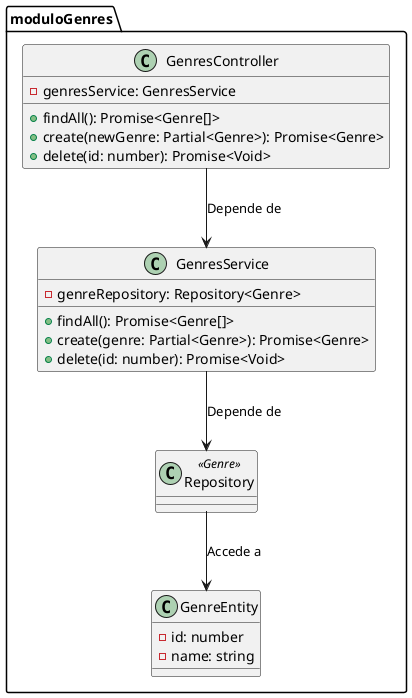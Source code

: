 @startuml
package moduloGenres {
    class  GenreEntity {
        - id: number
        - name: string
    }

    class GenresService {
        - genreRepository: Repository<Genre>

        + findAll(): Promise<Genre[]>
        + create(genre: Partial<Genre>): Promise<Genre>
        + delete(id: number): Promise<Void>
    }

    class GenresController {
        - genresService: GenresService

        + findAll(): Promise<Genre[]>
        + create(newGenre: Partial<Genre>): Promise<Genre>
        + delete(id: number): Promise<Void>
    }

    class Repository<<Genre>> {

    }

}

' Relaciones
GenresController --> GenresService : Depende de
GenresService --> Repository : Depende de
Repository --> GenreEntity : Accede a
@enduml